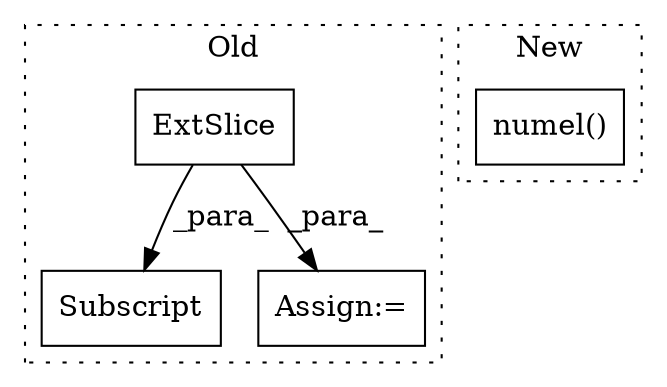 digraph G {
subgraph cluster0 {
1 [label="ExtSlice" a="85" s="2759" l="7" shape="box"];
3 [label="Subscript" a="63" s="2759,0" l="27,0" shape="box"];
4 [label="Assign:=" a="68" s="2797" l="3" shape="box"];
label = "Old";
style="dotted";
}
subgraph cluster1 {
2 [label="numel()" a="75" s="2990" l="15" shape="box"];
label = "New";
style="dotted";
}
1 -> 4 [label="_para_"];
1 -> 3 [label="_para_"];
}